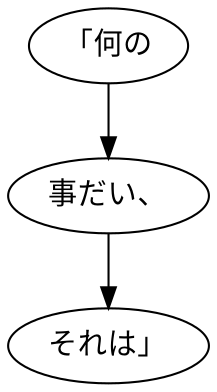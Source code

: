 digraph graph6148 {
	node0 [label="「何の"];
	node1 [label="事だい、"];
	node2 [label="それは」"];
	node0 -> node1;
	node1 -> node2;
}
